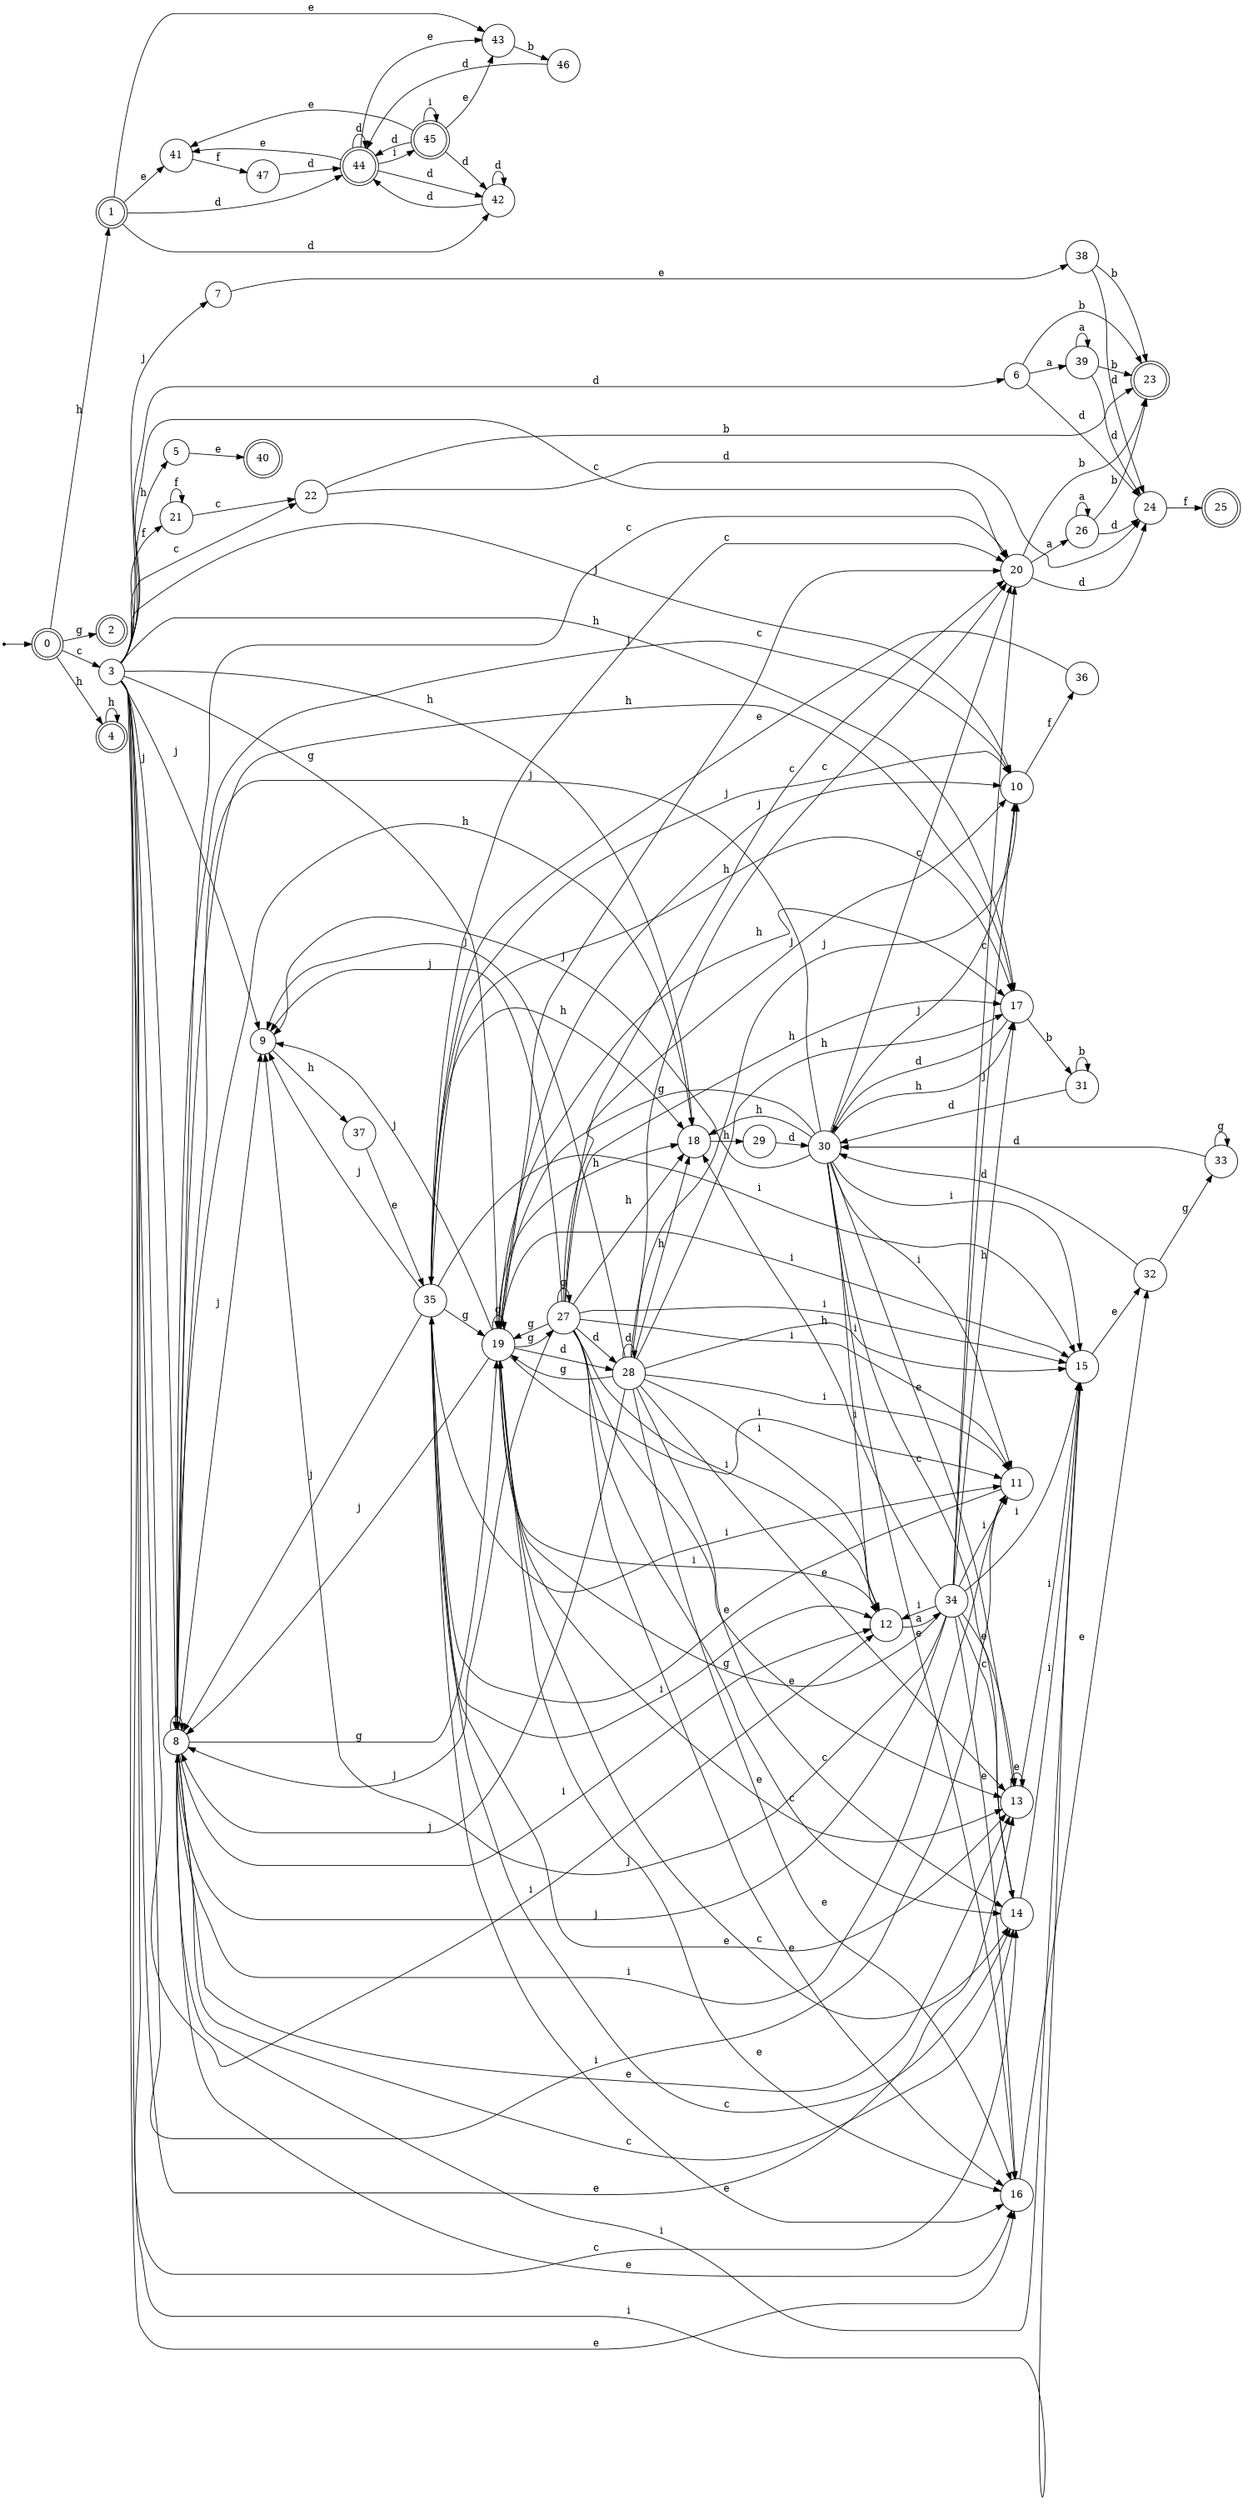 digraph finite_state_machine {
rankdir=LR;
size="20,20";
node [shape = point]; "dummy0"
node [shape = doublecircle]; "0";"dummy0" -> "0";
node [shape = doublecircle]; "1";node [shape = doublecircle]; "2";node [shape = circle]; "3";
node [shape = doublecircle]; "4";node [shape = circle]; "5";
node [shape = circle]; "6";
node [shape = circle]; "7";
node [shape = circle]; "8";
node [shape = circle]; "9";
node [shape = circle]; "10";
node [shape = circle]; "11";
node [shape = circle]; "12";
node [shape = circle]; "13";
node [shape = circle]; "14";
node [shape = circle]; "15";
node [shape = circle]; "16";
node [shape = circle]; "17";
node [shape = circle]; "18";
node [shape = circle]; "19";
node [shape = circle]; "20";
node [shape = circle]; "21";
node [shape = circle]; "22";
node [shape = doublecircle]; "23";node [shape = circle]; "24";
node [shape = doublecircle]; "25";node [shape = circle]; "26";
node [shape = circle]; "27";
node [shape = circle]; "28";
node [shape = circle]; "29";
node [shape = circle]; "30";
node [shape = circle]; "31";
node [shape = circle]; "32";
node [shape = circle]; "33";
node [shape = circle]; "34";
node [shape = circle]; "35";
node [shape = circle]; "36";
node [shape = circle]; "37";
node [shape = circle]; "38";
node [shape = circle]; "39";
node [shape = doublecircle]; "40";node [shape = circle]; "41";
node [shape = circle]; "42";
node [shape = circle]; "43";
node [shape = doublecircle]; "44";node [shape = doublecircle]; "45";node [shape = circle]; "46";
node [shape = circle]; "47";
"0" -> "1" [label = "h"];
 "0" -> "4" [label = "h"];
 "0" -> "2" [label = "g"];
 "0" -> "3" [label = "c"];
 "4" -> "4" [label = "h"];
 "3" -> "17" [label = "h"];
 "3" -> "18" [label = "h"];
 "3" -> "5" [label = "h"];
 "3" -> "6" [label = "d"];
 "3" -> "8" [label = "j"];
 "3" -> "9" [label = "j"];
 "3" -> "10" [label = "j"];
 "3" -> "7" [label = "j"];
 "3" -> "11" [label = "i"];
 "3" -> "12" [label = "i"];
 "3" -> "15" [label = "i"];
 "3" -> "16" [label = "e"];
 "3" -> "13" [label = "e"];
 "3" -> "20" [label = "c"];
 "3" -> "14" [label = "c"];
 "3" -> "22" [label = "c"];
 "3" -> "19" [label = "g"];
 "3" -> "21" [label = "f"];
 "22" -> "23" [label = "b"];
 "22" -> "24" [label = "d"];
 "24" -> "25" [label = "f"];
 "21" -> "21" [label = "f"];
 "21" -> "22" [label = "c"];
 "20" -> "26" [label = "a"];
 "20" -> "23" [label = "b"];
 "20" -> "24" [label = "d"];
 "26" -> "26" [label = "a"];
 "26" -> "23" [label = "b"];
 "26" -> "24" [label = "d"];
 "19" -> "27" [label = "g"];
 "19" -> "19" [label = "g"];
 "19" -> "28" [label = "d"];
 "19" -> "8" [label = "j"];
 "19" -> "9" [label = "j"];
 "19" -> "10" [label = "j"];
 "19" -> "11" [label = "i"];
 "19" -> "12" [label = "i"];
 "19" -> "15" [label = "i"];
 "19" -> "16" [label = "e"];
 "19" -> "13" [label = "e"];
 "19" -> "20" [label = "c"];
 "19" -> "14" [label = "c"];
 "19" -> "17" [label = "h"];
 "19" -> "18" [label = "h"];
 "28" -> "28" [label = "d"];
 "28" -> "19" [label = "g"];
 "28" -> "8" [label = "j"];
 "28" -> "9" [label = "j"];
 "28" -> "10" [label = "j"];
 "28" -> "11" [label = "i"];
 "28" -> "12" [label = "i"];
 "28" -> "15" [label = "i"];
 "28" -> "16" [label = "e"];
 "28" -> "13" [label = "e"];
 "28" -> "20" [label = "c"];
 "28" -> "14" [label = "c"];
 "28" -> "17" [label = "h"];
 "28" -> "18" [label = "h"];
 "27" -> "19" [label = "g"];
 "27" -> "27" [label = "g"];
 "27" -> "28" [label = "d"];
 "27" -> "8" [label = "j"];
 "27" -> "9" [label = "j"];
 "27" -> "10" [label = "j"];
 "27" -> "11" [label = "i"];
 "27" -> "12" [label = "i"];
 "27" -> "15" [label = "i"];
 "27" -> "16" [label = "e"];
 "27" -> "13" [label = "e"];
 "27" -> "20" [label = "c"];
 "27" -> "14" [label = "c"];
 "27" -> "17" [label = "h"];
 "27" -> "18" [label = "h"];
 "18" -> "29" [label = "h"];
 "29" -> "30" [label = "d"];
 "30" -> "16" [label = "e"];
 "30" -> "13" [label = "e"];
 "30" -> "20" [label = "c"];
 "30" -> "14" [label = "c"];
 "30" -> "11" [label = "i"];
 "30" -> "12" [label = "i"];
 "30" -> "15" [label = "i"];
 "30" -> "17" [label = "h"];
 "30" -> "18" [label = "h"];
 "30" -> "8" [label = "j"];
 "30" -> "9" [label = "j"];
 "30" -> "10" [label = "j"];
 "30" -> "19" [label = "g"];
 "17" -> "31" [label = "b"];
 "17" -> "30" [label = "d"];
 "31" -> "31" [label = "b"];
 "31" -> "30" [label = "d"];
 "16" -> "32" [label = "e"];
 "32" -> "33" [label = "g"];
 "32" -> "30" [label = "d"];
 "33" -> "33" [label = "g"];
 "33" -> "30" [label = "d"];
 "15" -> "32" [label = "e"];
 "14" -> "15" [label = "i"];
 "13" -> "13" [label = "e"];
 "13" -> "15" [label = "i"];
 "12" -> "34" [label = "a"];
 "34" -> "11" [label = "i"];
 "34" -> "12" [label = "i"];
 "34" -> "15" [label = "i"];
 "34" -> "8" [label = "j"];
 "34" -> "9" [label = "j"];
 "34" -> "10" [label = "j"];
 "34" -> "16" [label = "e"];
 "34" -> "13" [label = "e"];
 "34" -> "20" [label = "c"];
 "34" -> "14" [label = "c"];
 "34" -> "17" [label = "h"];
 "34" -> "18" [label = "h"];
 "34" -> "19" [label = "g"];
 "11" -> "35" [label = "e"];
 "35" -> "8" [label = "j"];
 "35" -> "9" [label = "j"];
 "35" -> "10" [label = "j"];
 "35" -> "11" [label = "i"];
 "35" -> "12" [label = "i"];
 "35" -> "15" [label = "i"];
 "35" -> "16" [label = "e"];
 "35" -> "13" [label = "e"];
 "35" -> "20" [label = "c"];
 "35" -> "14" [label = "c"];
 "35" -> "17" [label = "h"];
 "35" -> "18" [label = "h"];
 "35" -> "19" [label = "g"];
 "10" -> "36" [label = "f"];
 "36" -> "35" [label = "e"];
 "9" -> "37" [label = "h"];
 "37" -> "35" [label = "e"];
 "8" -> "8" [label = "j"];
 "8" -> "9" [label = "j"];
 "8" -> "10" [label = "j"];
 "8" -> "11" [label = "i"];
 "8" -> "12" [label = "i"];
 "8" -> "15" [label = "i"];
 "8" -> "16" [label = "e"];
 "8" -> "13" [label = "e"];
 "8" -> "20" [label = "c"];
 "8" -> "14" [label = "c"];
 "8" -> "17" [label = "h"];
 "8" -> "18" [label = "h"];
 "8" -> "19" [label = "g"];
 "7" -> "38" [label = "e"];
 "38" -> "23" [label = "b"];
 "38" -> "24" [label = "d"];
 "6" -> "39" [label = "a"];
 "6" -> "23" [label = "b"];
 "6" -> "24" [label = "d"];
 "39" -> "39" [label = "a"];
 "39" -> "23" [label = "b"];
 "39" -> "24" [label = "d"];
 "5" -> "40" [label = "e"];
 "1" -> "41" [label = "e"];
 "1" -> "43" [label = "e"];
 "1" -> "42" [label = "d"];
 "1" -> "44" [label = "d"];
 "44" -> "42" [label = "d"];
 "44" -> "44" [label = "d"];
 "44" -> "41" [label = "e"];
 "44" -> "43" [label = "e"];
 "44" -> "45" [label = "i"];
 "45" -> "45" [label = "i"];
 "45" -> "41" [label = "e"];
 "45" -> "43" [label = "e"];
 "45" -> "42" [label = "d"];
 "45" -> "44" [label = "d"];
 "43" -> "46" [label = "b"];
 "46" -> "44" [label = "d"];
 "42" -> "42" [label = "d"];
 "42" -> "44" [label = "d"];
 "41" -> "47" [label = "f"];
 "47" -> "44" [label = "d"];
 }
